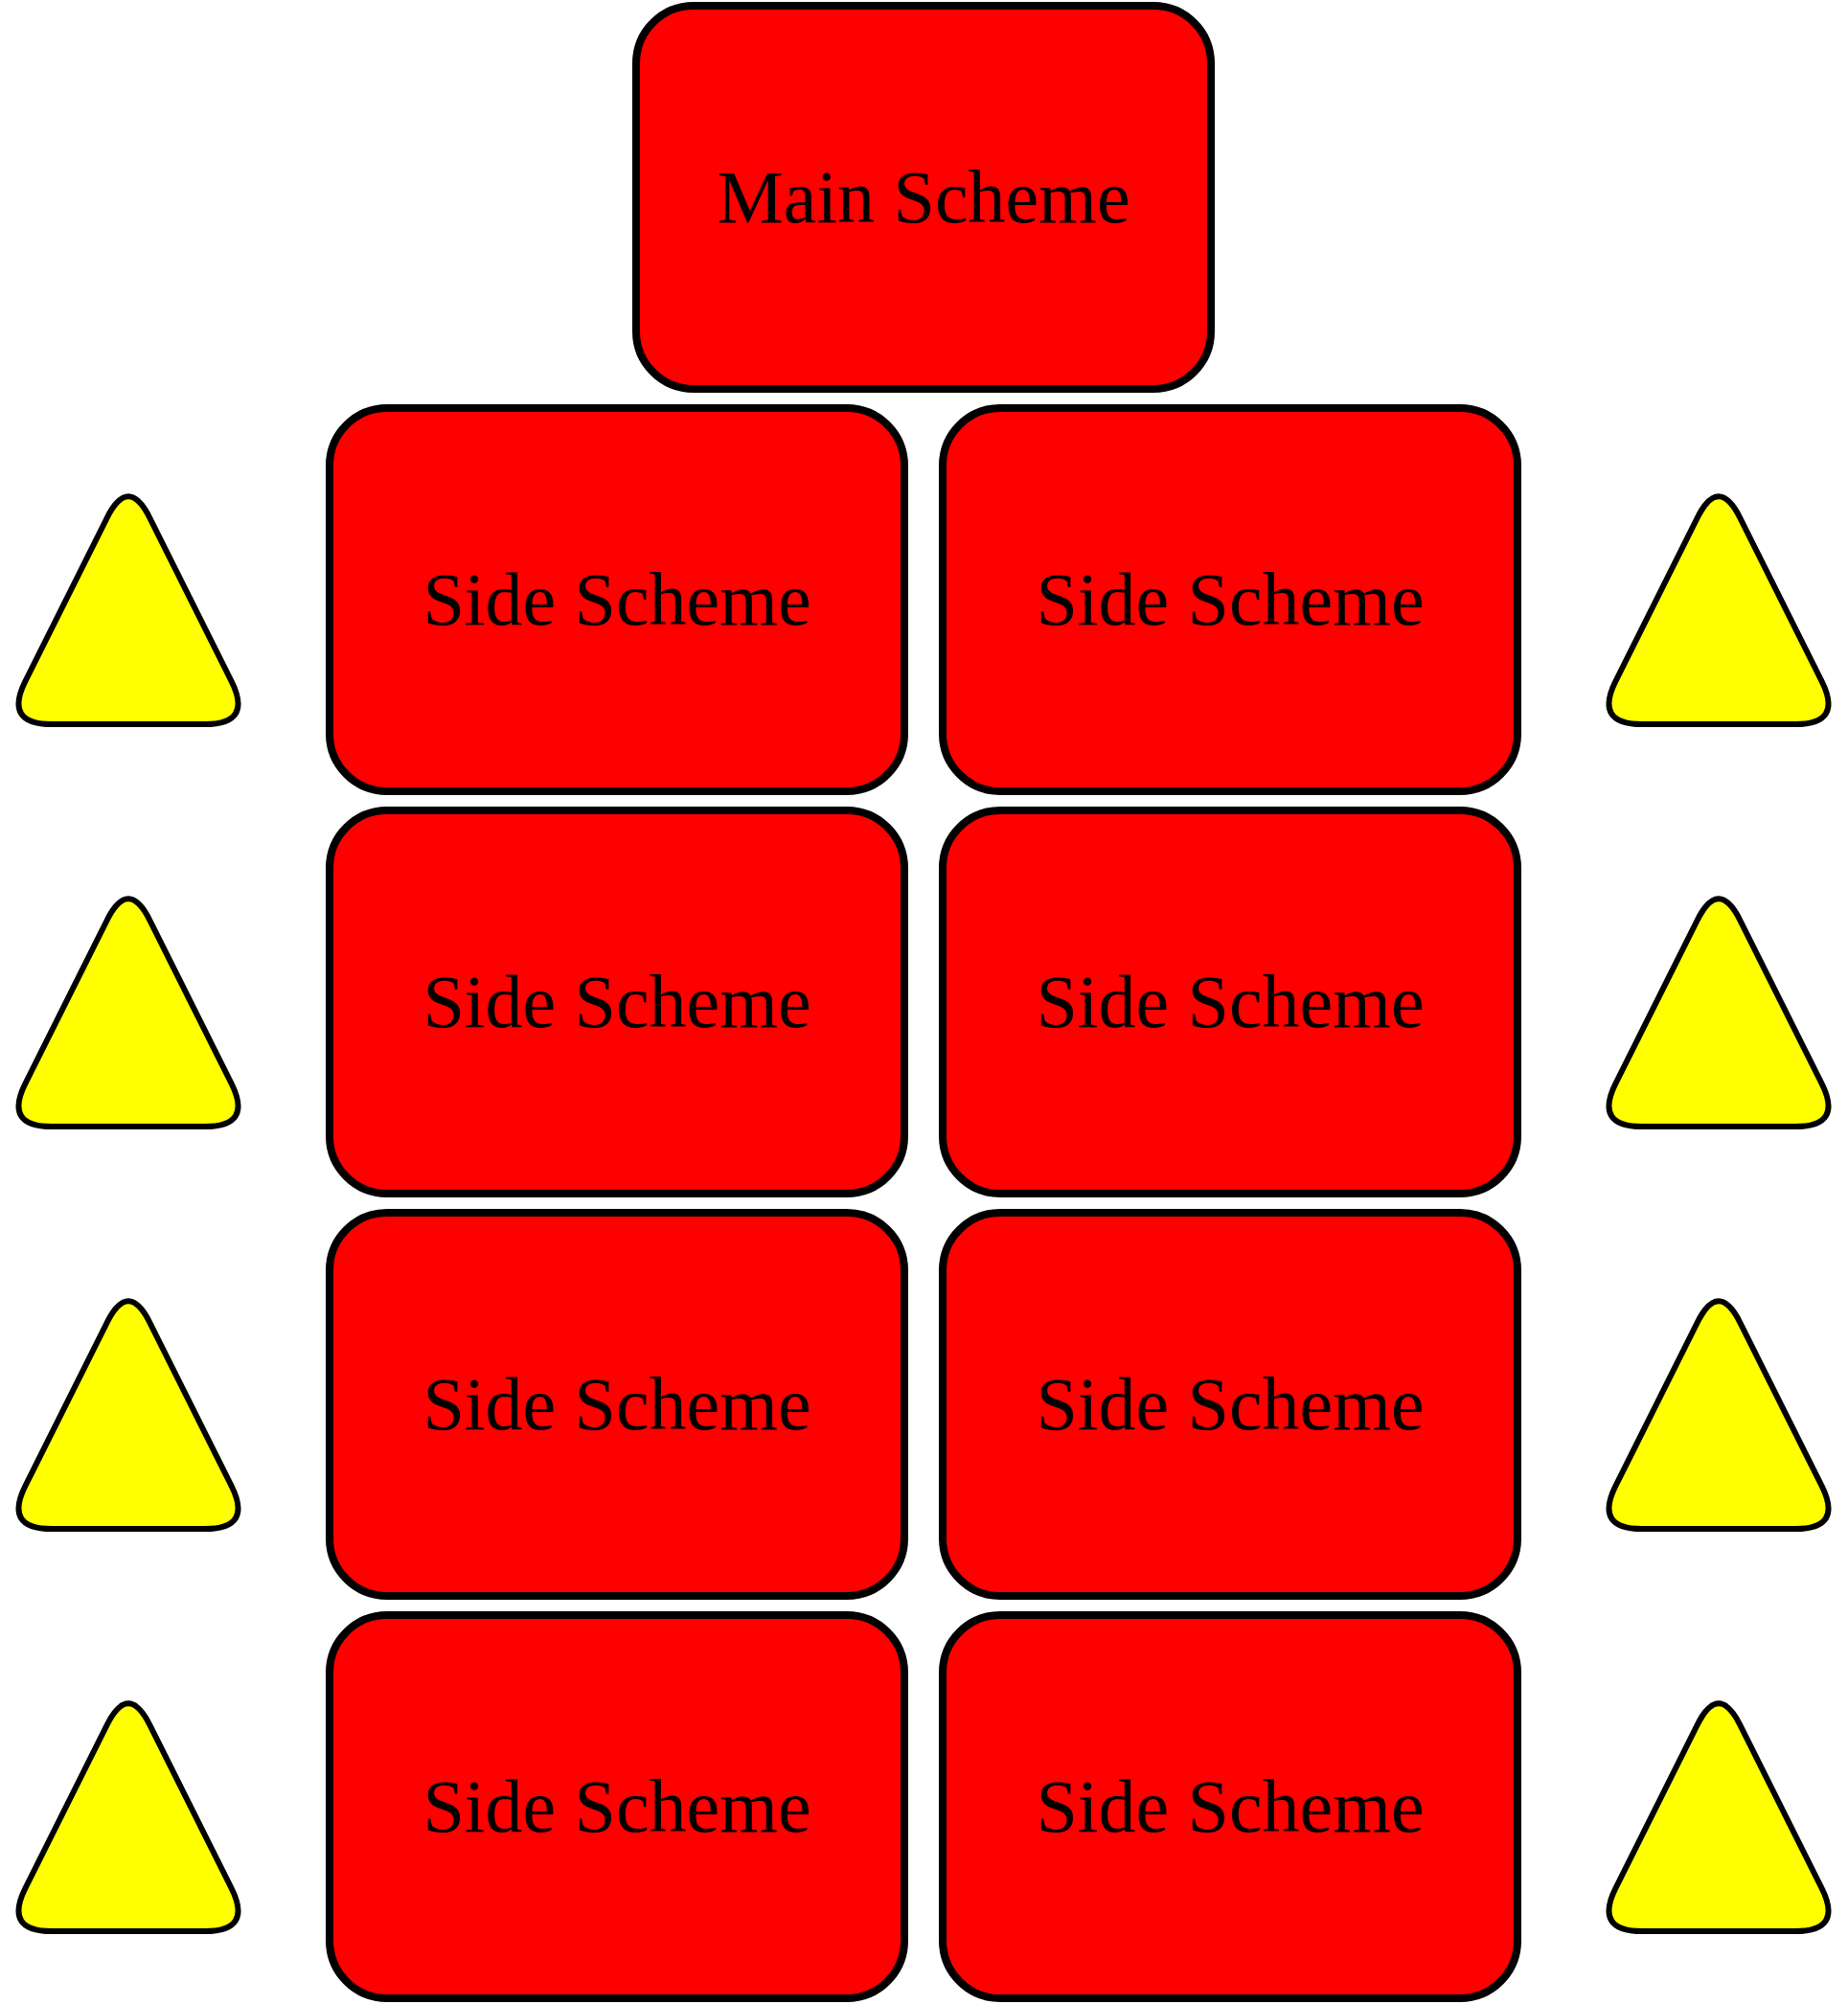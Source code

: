 <mxfile version="12.9.11" type="github">
  <diagram id="brjJ__DVkyhJXGj2bPSd" name="Page-1">
    <mxGraphModel dx="2037" dy="1146" grid="1" gridSize="10" guides="1" tooltips="1" connect="1" arrows="1" fold="1" page="1" pageScale="1" pageWidth="969" pageHeight="1075" math="0" shadow="0" extFonts="Bangers^https://fonts.googleapis.com/css?family=Bangers">
      <root>
        <mxCell id="0" />
        <mxCell id="1" parent="0" />
        <mxCell id="z6aTn6MhkOiLtaZtnljx-1" value="Main Scheme" style="rounded=1;whiteSpace=wrap;html=1;aspect=fixed;fontFamily=Bangers;FType=g;fontSize=39;fillColor=#FF0000;strokeWidth=4;shadow=0;comic=0;glass=0;direction=south;" vertex="1" parent="1">
          <mxGeometry x="338" y="10" width="300" height="200" as="geometry" />
        </mxCell>
        <mxCell id="z6aTn6MhkOiLtaZtnljx-2" value="Side Scheme" style="rounded=1;whiteSpace=wrap;html=1;aspect=fixed;fontFamily=Bangers;FType=g;fontSize=39;fillColor=#FF0000;strokeWidth=4;shadow=0;comic=0;glass=0;direction=south;" vertex="1" parent="1">
          <mxGeometry x="178" y="220" width="300" height="200" as="geometry" />
        </mxCell>
        <mxCell id="z6aTn6MhkOiLtaZtnljx-3" value="Side Scheme" style="rounded=1;whiteSpace=wrap;html=1;aspect=fixed;fontFamily=Bangers;FType=g;fontSize=39;fillColor=#FF0000;strokeWidth=4;shadow=0;comic=0;glass=0;direction=south;" vertex="1" parent="1">
          <mxGeometry x="498" y="220" width="300" height="200" as="geometry" />
        </mxCell>
        <mxCell id="z6aTn6MhkOiLtaZtnljx-4" value="Side Scheme" style="rounded=1;whiteSpace=wrap;html=1;aspect=fixed;fontFamily=Bangers;FType=g;fontSize=39;fillColor=#FF0000;strokeWidth=4;shadow=0;comic=0;glass=0;direction=south;" vertex="1" parent="1">
          <mxGeometry x="498" y="430" width="300" height="200" as="geometry" />
        </mxCell>
        <mxCell id="z6aTn6MhkOiLtaZtnljx-5" value="Side Scheme" style="rounded=1;whiteSpace=wrap;html=1;aspect=fixed;fontFamily=Bangers;FType=g;fontSize=39;fillColor=#FF0000;strokeWidth=4;shadow=0;comic=0;glass=0;direction=south;" vertex="1" parent="1">
          <mxGeometry x="178" y="430" width="300" height="200" as="geometry" />
        </mxCell>
        <mxCell id="z6aTn6MhkOiLtaZtnljx-6" value="Side Scheme" style="rounded=1;whiteSpace=wrap;html=1;aspect=fixed;fontFamily=Bangers;FType=g;fontSize=39;fillColor=#FF0000;strokeWidth=4;shadow=0;comic=0;glass=0;direction=south;" vertex="1" parent="1">
          <mxGeometry x="498" y="640" width="300" height="200" as="geometry" />
        </mxCell>
        <mxCell id="z6aTn6MhkOiLtaZtnljx-7" value="Side Scheme" style="rounded=1;whiteSpace=wrap;html=1;aspect=fixed;fontFamily=Bangers;FType=g;fontSize=39;fillColor=#FF0000;strokeWidth=4;shadow=0;comic=0;glass=0;direction=south;" vertex="1" parent="1">
          <mxGeometry x="178" y="640" width="300" height="200" as="geometry" />
        </mxCell>
        <mxCell id="z6aTn6MhkOiLtaZtnljx-8" value="Side Scheme" style="rounded=1;whiteSpace=wrap;html=1;aspect=fixed;fontFamily=Bangers;FType=g;fontSize=39;fillColor=#FF0000;strokeWidth=4;shadow=0;comic=0;glass=0;direction=south;" vertex="1" parent="1">
          <mxGeometry x="498" y="850" width="300" height="200" as="geometry" />
        </mxCell>
        <mxCell id="z6aTn6MhkOiLtaZtnljx-9" value="Side Scheme" style="rounded=1;whiteSpace=wrap;html=1;aspect=fixed;fontFamily=Bangers;FType=g;fontSize=39;fillColor=#FF0000;strokeWidth=4;shadow=0;comic=0;glass=0;direction=south;" vertex="1" parent="1">
          <mxGeometry x="178" y="850" width="300" height="200" as="geometry" />
        </mxCell>
        <mxCell id="z6aTn6MhkOiLtaZtnljx-10" value="" style="triangle;whiteSpace=wrap;html=1;direction=north;rounded=1;arcSize=50;strokeWidth=3;fillColor=#FFFF00;" vertex="1" parent="1">
          <mxGeometry x="8" y="255" width="130" height="130" as="geometry" />
        </mxCell>
        <mxCell id="z6aTn6MhkOiLtaZtnljx-11" value="" style="triangle;whiteSpace=wrap;html=1;direction=north;rounded=1;arcSize=50;strokeWidth=3;fillColor=#FFFF00;" vertex="1" parent="1">
          <mxGeometry x="8" y="465" width="130" height="130" as="geometry" />
        </mxCell>
        <mxCell id="z6aTn6MhkOiLtaZtnljx-12" value="" style="triangle;whiteSpace=wrap;html=1;direction=north;rounded=1;arcSize=50;strokeWidth=3;fillColor=#FFFF00;" vertex="1" parent="1">
          <mxGeometry x="8" y="675" width="130" height="130" as="geometry" />
        </mxCell>
        <mxCell id="z6aTn6MhkOiLtaZtnljx-13" value="" style="triangle;whiteSpace=wrap;html=1;direction=north;rounded=1;arcSize=50;strokeWidth=3;fillColor=#FFFF00;" vertex="1" parent="1">
          <mxGeometry x="8" y="885" width="130" height="130" as="geometry" />
        </mxCell>
        <mxCell id="z6aTn6MhkOiLtaZtnljx-14" value="" style="triangle;whiteSpace=wrap;html=1;direction=north;rounded=1;arcSize=50;strokeWidth=3;fillColor=#FFFF00;" vertex="1" parent="1">
          <mxGeometry x="838" y="885" width="130" height="130" as="geometry" />
        </mxCell>
        <mxCell id="z6aTn6MhkOiLtaZtnljx-15" value="" style="triangle;whiteSpace=wrap;html=1;direction=north;rounded=1;arcSize=50;strokeWidth=3;fillColor=#FFFF00;" vertex="1" parent="1">
          <mxGeometry x="838" y="675" width="130" height="130" as="geometry" />
        </mxCell>
        <mxCell id="z6aTn6MhkOiLtaZtnljx-16" value="" style="triangle;whiteSpace=wrap;html=1;direction=north;rounded=1;arcSize=50;strokeWidth=3;fillColor=#FFFF00;" vertex="1" parent="1">
          <mxGeometry x="838" y="465" width="130" height="130" as="geometry" />
        </mxCell>
        <mxCell id="z6aTn6MhkOiLtaZtnljx-17" value="" style="triangle;whiteSpace=wrap;html=1;direction=north;rounded=1;arcSize=50;strokeWidth=3;fillColor=#FFFF00;" vertex="1" parent="1">
          <mxGeometry x="838" y="255" width="130" height="130" as="geometry" />
        </mxCell>
      </root>
    </mxGraphModel>
  </diagram>
</mxfile>
